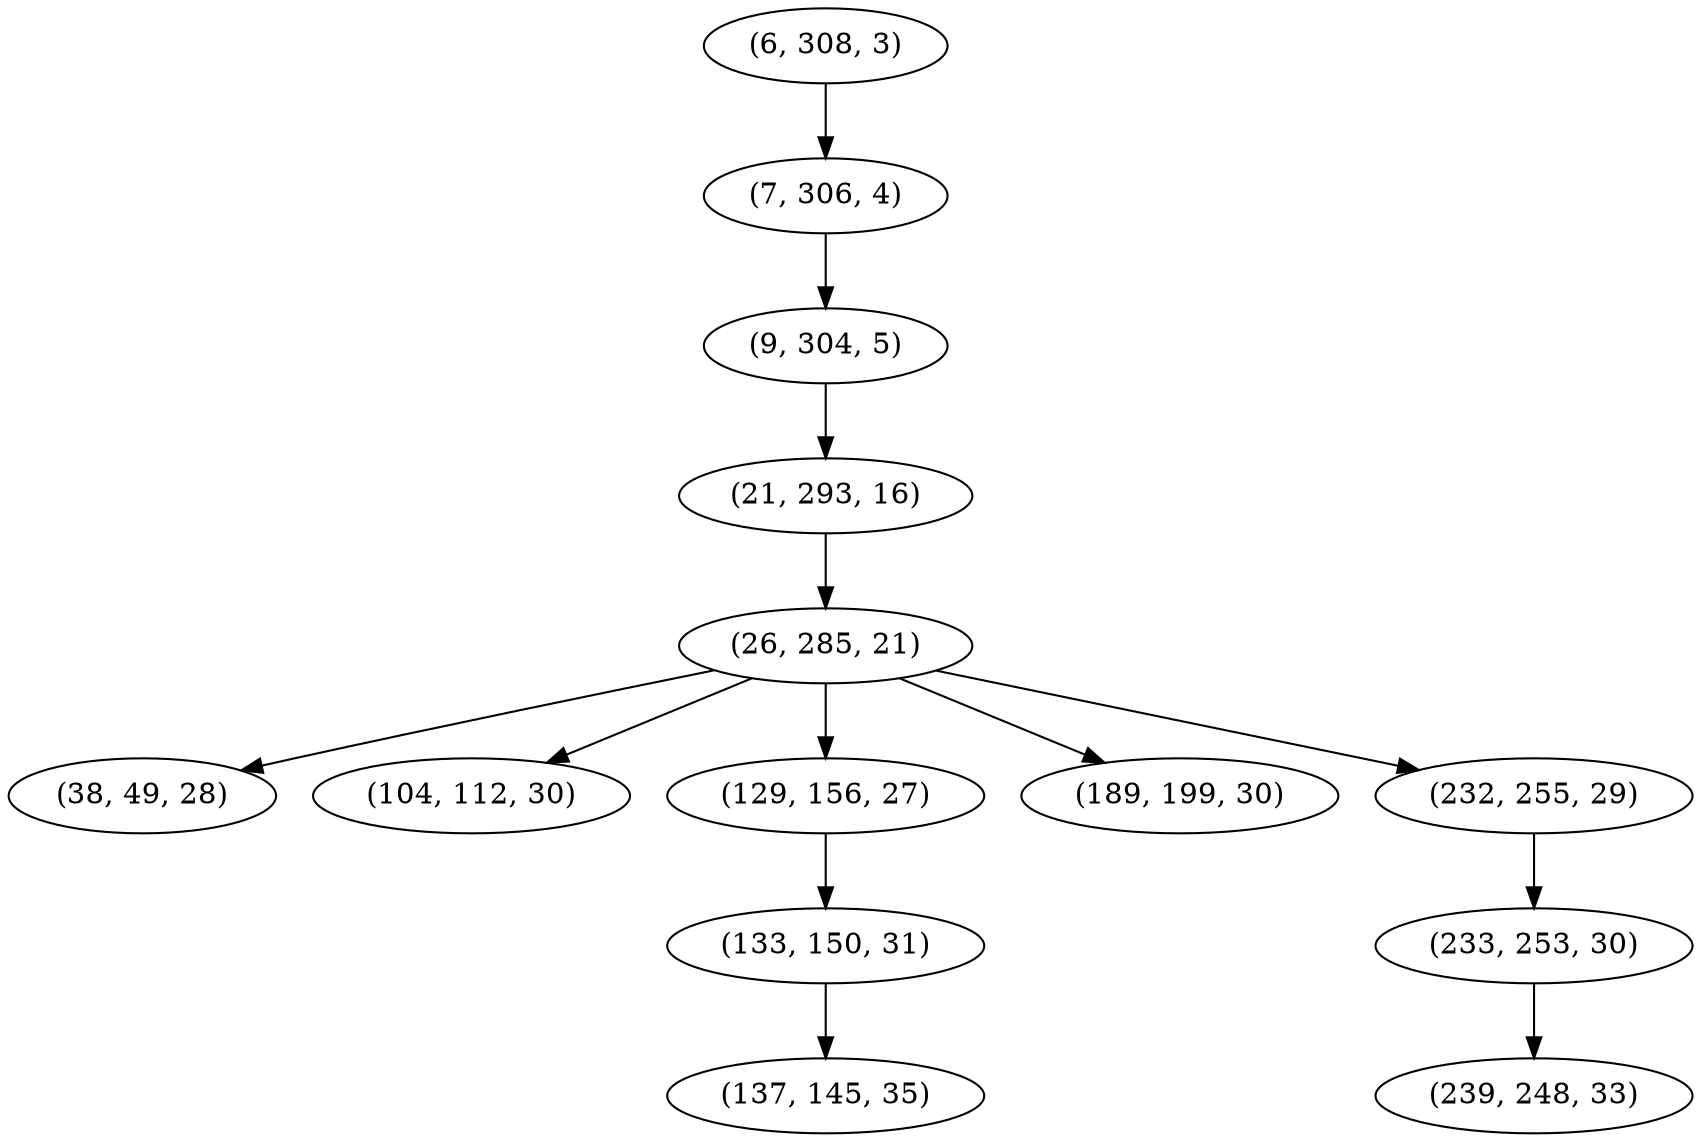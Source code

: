 digraph tree {
    "(6, 308, 3)";
    "(7, 306, 4)";
    "(9, 304, 5)";
    "(21, 293, 16)";
    "(26, 285, 21)";
    "(38, 49, 28)";
    "(104, 112, 30)";
    "(129, 156, 27)";
    "(133, 150, 31)";
    "(137, 145, 35)";
    "(189, 199, 30)";
    "(232, 255, 29)";
    "(233, 253, 30)";
    "(239, 248, 33)";
    "(6, 308, 3)" -> "(7, 306, 4)";
    "(7, 306, 4)" -> "(9, 304, 5)";
    "(9, 304, 5)" -> "(21, 293, 16)";
    "(21, 293, 16)" -> "(26, 285, 21)";
    "(26, 285, 21)" -> "(38, 49, 28)";
    "(26, 285, 21)" -> "(104, 112, 30)";
    "(26, 285, 21)" -> "(129, 156, 27)";
    "(26, 285, 21)" -> "(189, 199, 30)";
    "(26, 285, 21)" -> "(232, 255, 29)";
    "(129, 156, 27)" -> "(133, 150, 31)";
    "(133, 150, 31)" -> "(137, 145, 35)";
    "(232, 255, 29)" -> "(233, 253, 30)";
    "(233, 253, 30)" -> "(239, 248, 33)";
}
